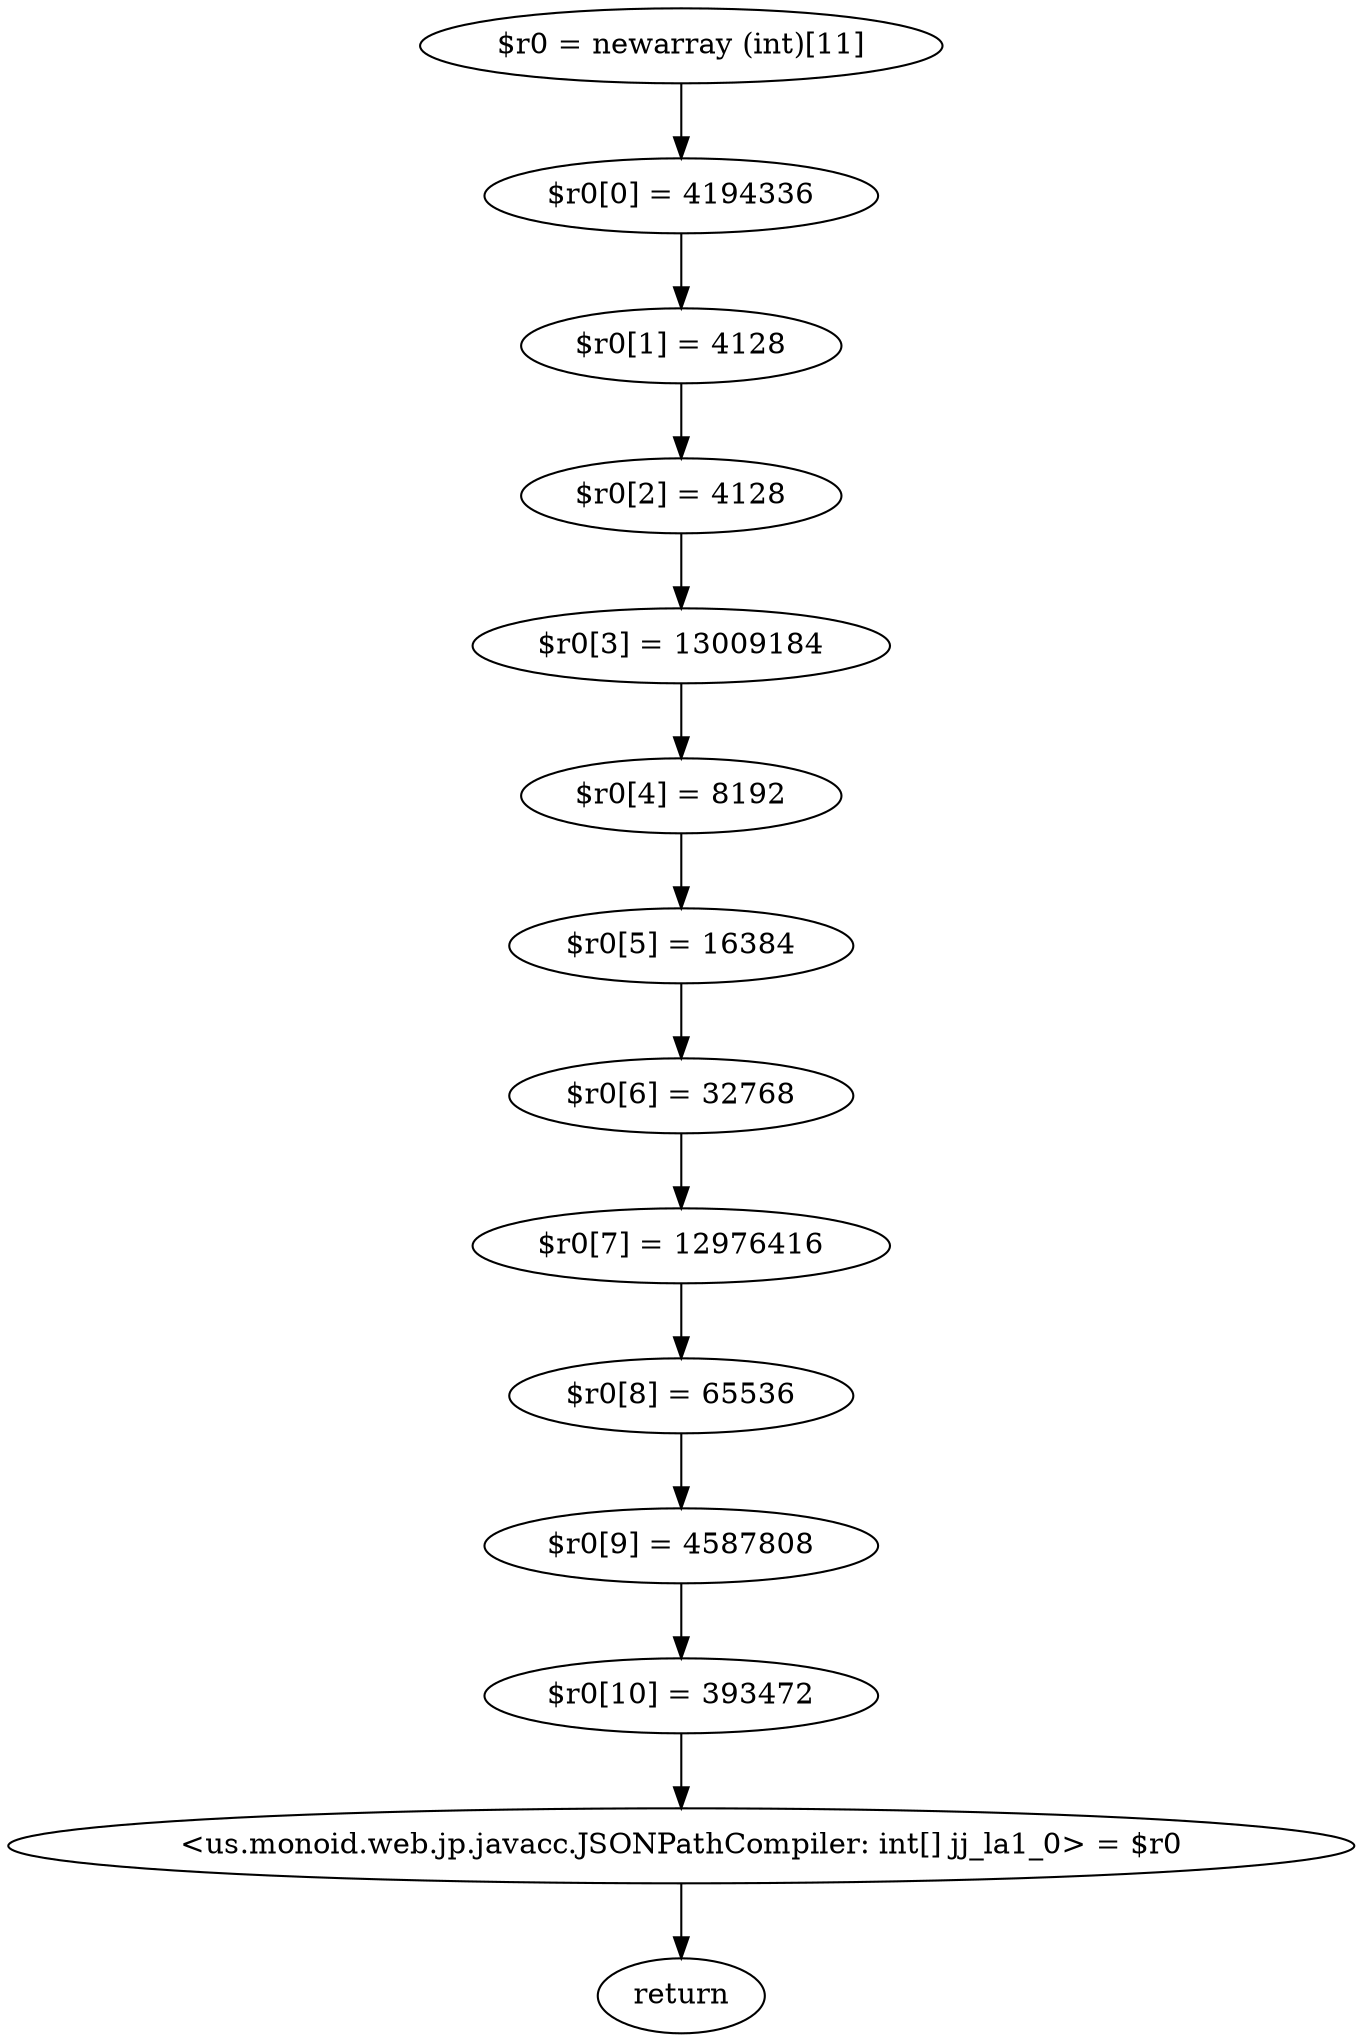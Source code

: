 digraph "unitGraph" {
    "$r0 = newarray (int)[11]"
    "$r0[0] = 4194336"
    "$r0[1] = 4128"
    "$r0[2] = 4128"
    "$r0[3] = 13009184"
    "$r0[4] = 8192"
    "$r0[5] = 16384"
    "$r0[6] = 32768"
    "$r0[7] = 12976416"
    "$r0[8] = 65536"
    "$r0[9] = 4587808"
    "$r0[10] = 393472"
    "<us.monoid.web.jp.javacc.JSONPathCompiler: int[] jj_la1_0> = $r0"
    "return"
    "$r0 = newarray (int)[11]"->"$r0[0] = 4194336";
    "$r0[0] = 4194336"->"$r0[1] = 4128";
    "$r0[1] = 4128"->"$r0[2] = 4128";
    "$r0[2] = 4128"->"$r0[3] = 13009184";
    "$r0[3] = 13009184"->"$r0[4] = 8192";
    "$r0[4] = 8192"->"$r0[5] = 16384";
    "$r0[5] = 16384"->"$r0[6] = 32768";
    "$r0[6] = 32768"->"$r0[7] = 12976416";
    "$r0[7] = 12976416"->"$r0[8] = 65536";
    "$r0[8] = 65536"->"$r0[9] = 4587808";
    "$r0[9] = 4587808"->"$r0[10] = 393472";
    "$r0[10] = 393472"->"<us.monoid.web.jp.javacc.JSONPathCompiler: int[] jj_la1_0> = $r0";
    "<us.monoid.web.jp.javacc.JSONPathCompiler: int[] jj_la1_0> = $r0"->"return";
}
